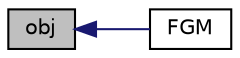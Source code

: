 digraph "obj"
{
  edge [fontname="Helvetica",fontsize="10",labelfontname="Helvetica",labelfontsize="10"];
  node [fontname="Helvetica",fontsize="10",shape=record];
  rankdir="LR";
  Node1 [label="obj",height=0.2,width=0.4,color="black", fillcolor="grey75", style="filled" fontcolor="black"];
  Node1 -> Node2 [dir="back",color="midnightblue",fontsize="10",style="solid",fontname="Helvetica"];
  Node2 [label="FGM",height=0.2,width=0.4,color="black", fillcolor="white", style="filled",URL="$_f_g_m_8c.html#affdf91d175bc4ddae721c9609d78e257"];
}
